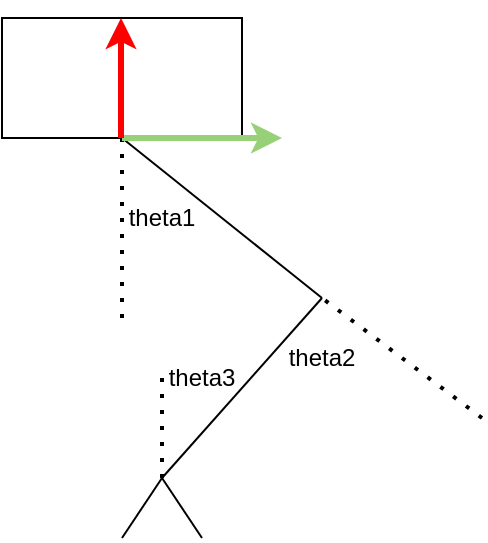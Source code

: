 <mxfile version="13.6.0" type="device"><diagram id="hponmow1niQbEpNXf_AU" name="Page-1"><mxGraphModel dx="870" dy="546" grid="1" gridSize="10" guides="1" tooltips="1" connect="1" arrows="1" fold="1" page="1" pageScale="1" pageWidth="827" pageHeight="1169" math="0" shadow="0"><root><mxCell id="0"/><mxCell id="1" parent="0"/><mxCell id="PMCH42n0I3BG2VW6lK9B-1" value="" style="rounded=0;whiteSpace=wrap;html=1;" vertex="1" parent="1"><mxGeometry x="240" y="60" width="120" height="60" as="geometry"/></mxCell><mxCell id="PMCH42n0I3BG2VW6lK9B-2" value="" style="endArrow=none;html=1;entryX=0.5;entryY=1;entryDx=0;entryDy=0;" edge="1" parent="1" target="PMCH42n0I3BG2VW6lK9B-1"><mxGeometry width="50" height="50" relative="1" as="geometry"><mxPoint x="400" y="200" as="sourcePoint"/><mxPoint x="440" y="260" as="targetPoint"/></mxGeometry></mxCell><mxCell id="PMCH42n0I3BG2VW6lK9B-3" value="" style="endArrow=none;html=1;entryX=0.5;entryY=1;entryDx=0;entryDy=0;" edge="1" parent="1"><mxGeometry width="50" height="50" relative="1" as="geometry"><mxPoint x="320" y="290" as="sourcePoint"/><mxPoint x="400" y="200" as="targetPoint"/></mxGeometry></mxCell><mxCell id="PMCH42n0I3BG2VW6lK9B-4" value="" style="endArrow=none;dashed=1;html=1;dashPattern=1 3;strokeWidth=2;entryX=0.5;entryY=1;entryDx=0;entryDy=0;" edge="1" parent="1" target="PMCH42n0I3BG2VW6lK9B-1"><mxGeometry width="50" height="50" relative="1" as="geometry"><mxPoint x="300" y="210" as="sourcePoint"/><mxPoint x="270" y="220" as="targetPoint"/></mxGeometry></mxCell><mxCell id="PMCH42n0I3BG2VW6lK9B-5" value="" style="endArrow=none;dashed=1;html=1;dashPattern=1 3;strokeWidth=2;" edge="1" parent="1"><mxGeometry width="50" height="50" relative="1" as="geometry"><mxPoint x="480" y="260" as="sourcePoint"/><mxPoint x="400" y="200" as="targetPoint"/></mxGeometry></mxCell><mxCell id="PMCH42n0I3BG2VW6lK9B-6" value="" style="endArrow=none;html=1;" edge="1" parent="1"><mxGeometry width="50" height="50" relative="1" as="geometry"><mxPoint x="300" y="320" as="sourcePoint"/><mxPoint x="320" y="290" as="targetPoint"/></mxGeometry></mxCell><mxCell id="PMCH42n0I3BG2VW6lK9B-7" value="" style="endArrow=none;html=1;" edge="1" parent="1"><mxGeometry width="50" height="50" relative="1" as="geometry"><mxPoint x="320" y="290" as="sourcePoint"/><mxPoint x="340" y="320" as="targetPoint"/></mxGeometry></mxCell><mxCell id="PMCH42n0I3BG2VW6lK9B-8" value="" style="endArrow=none;dashed=1;html=1;dashPattern=1 3;strokeWidth=2;" edge="1" parent="1"><mxGeometry width="50" height="50" relative="1" as="geometry"><mxPoint x="320" y="290" as="sourcePoint"/><mxPoint x="320" y="240" as="targetPoint"/></mxGeometry></mxCell><mxCell id="PMCH42n0I3BG2VW6lK9B-9" value="" style="endArrow=classic;html=1;strokeColor=#97D077;strokeWidth=3;" edge="1" parent="1"><mxGeometry width="50" height="50" relative="1" as="geometry"><mxPoint x="300" y="120" as="sourcePoint"/><mxPoint x="380" y="120" as="targetPoint"/></mxGeometry></mxCell><mxCell id="PMCH42n0I3BG2VW6lK9B-10" value="" style="endArrow=classic;html=1;strokeWidth=3;strokeColor=#FF0000;" edge="1" parent="1"><mxGeometry width="50" height="50" relative="1" as="geometry"><mxPoint x="299.5" y="120" as="sourcePoint"/><mxPoint x="299.5" y="60" as="targetPoint"/></mxGeometry></mxCell><mxCell id="PMCH42n0I3BG2VW6lK9B-11" value="theta1" style="text;html=1;strokeColor=none;fillColor=none;align=center;verticalAlign=middle;whiteSpace=wrap;rounded=0;" vertex="1" parent="1"><mxGeometry x="300" y="150" width="40" height="20" as="geometry"/></mxCell><mxCell id="PMCH42n0I3BG2VW6lK9B-12" value="theta2" style="text;html=1;strokeColor=none;fillColor=none;align=center;verticalAlign=middle;whiteSpace=wrap;rounded=0;" vertex="1" parent="1"><mxGeometry x="380" y="220" width="40" height="20" as="geometry"/></mxCell><mxCell id="PMCH42n0I3BG2VW6lK9B-13" value="theta3" style="text;html=1;strokeColor=none;fillColor=none;align=center;verticalAlign=middle;whiteSpace=wrap;rounded=0;" vertex="1" parent="1"><mxGeometry x="320" y="230" width="40" height="20" as="geometry"/></mxCell></root></mxGraphModel></diagram></mxfile>